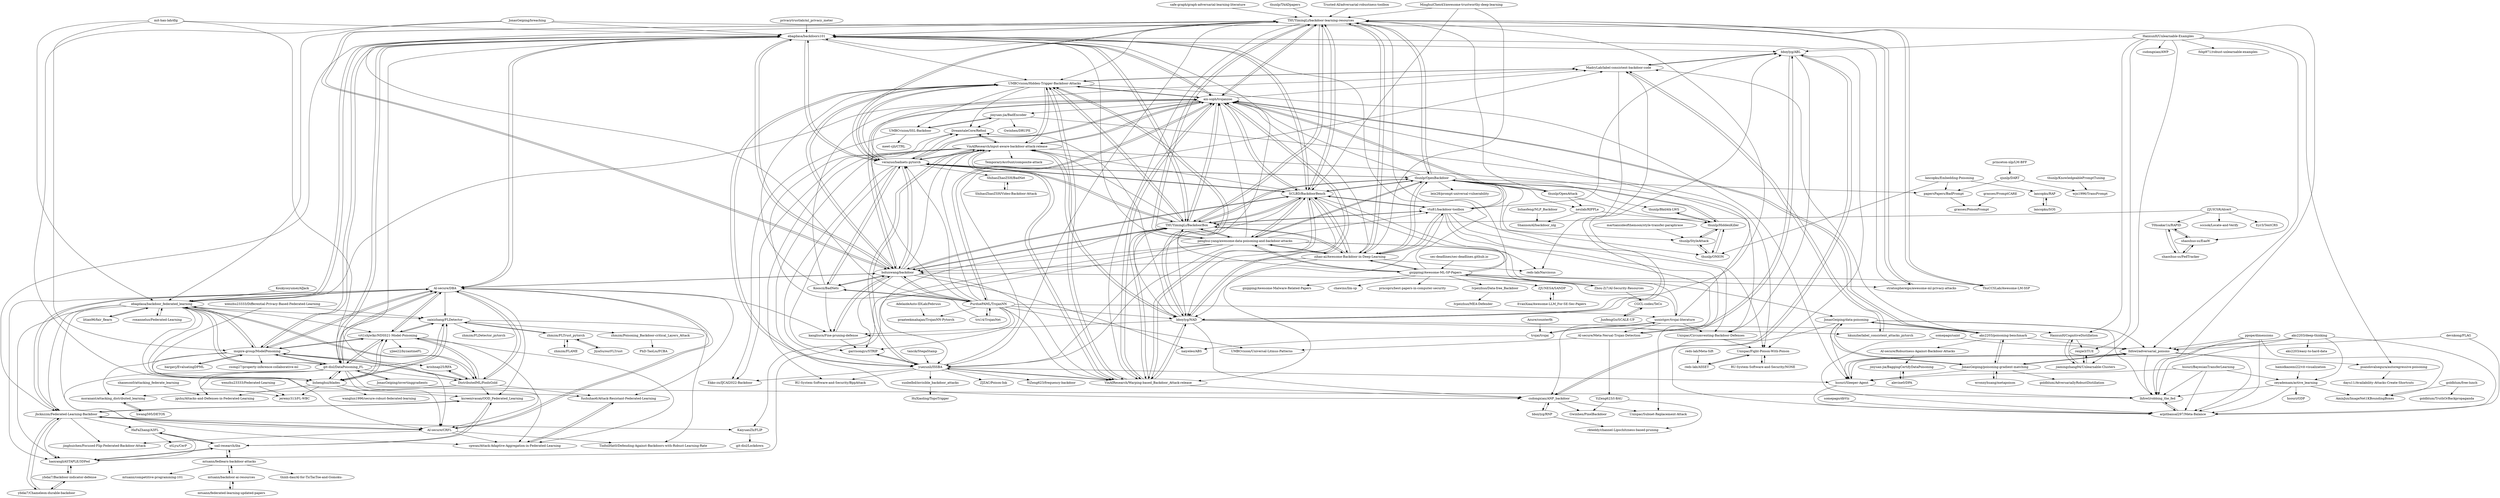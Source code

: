 digraph G {
"Trusted-AI/adversarial-robustness-toolbox" -> "THUYimingLi/backdoor-learning-resources" ["e"=1]
"safe-graph/graph-adversarial-learning-literature" -> "THUYimingLi/backdoor-learning-resources" ["e"=1]
"ebagdasa/backdoor_federated_learning" -> "AI-secure/DBA"
"ebagdasa/backdoor_federated_learning" -> "ebagdasa/backdoors101"
"ebagdasa/backdoor_federated_learning" -> "inspire-group/ModelPoisoning"
"ebagdasa/backdoor_federated_learning" -> "ksreenivasan/OOD_Federated_Learning"
"ebagdasa/backdoor_federated_learning" -> "jhcknzzm/Federated-Learning-Backdoor"
"ebagdasa/backdoor_federated_learning" -> "git-disl/DataPoisoning_FL"
"ebagdasa/backdoor_federated_learning" -> "DistributedML/FoolsGold"
"ebagdasa/backdoor_federated_learning" -> "AI-secure/CRFL"
"ebagdasa/backdoor_federated_learning" -> "vrt1shjwlkr/NDSS21-Model-Poisoning"
"ebagdasa/backdoor_federated_learning" -> "litian96/fair_flearn" ["e"=1]
"ebagdasa/backdoor_federated_learning" -> "ain-soph/trojanzoo"
"ebagdasa/backdoor_federated_learning" -> "lishenghui/blades"
"ebagdasa/backdoor_federated_learning" -> "roxanneluo/Federated-Learning" ["e"=1]
"ebagdasa/backdoor_federated_learning" -> "haoyangliASTAPLE/3DFed"
"ebagdasa/backdoor_federated_learning" -> "zaixizhang/FLDetector"
"litian96/fair_flearn" -> "ebagdasa/backdoor_federated_learning" ["e"=1]
"bolunwang/backdoor" -> "kangliucn/Fine-pruning-defense"
"bolunwang/backdoor" -> "ain-soph/trojanzoo"
"bolunwang/backdoor" -> "UMBCvision/Hidden-Trigger-Backdoor-Attacks"
"bolunwang/backdoor" -> "PurduePAML/TrojanNN"
"bolunwang/backdoor" -> "THUYimingLi/backdoor-learning-resources"
"bolunwang/backdoor" -> "naiyeleo/ABS"
"bolunwang/backdoor" -> "SCLBD/BackdoorBench"
"bolunwang/backdoor" -> "garrisongys/STRIP"
"bolunwang/backdoor" -> "ebagdasa/backdoors101"
"bolunwang/backdoor" -> "verazuo/badnets-pytorch"
"bolunwang/backdoor" -> "THUYimingLi/BackdoorBox"
"bolunwang/backdoor" -> "AI-secure/DBA"
"bolunwang/backdoor" -> "VinAIResearch/input-aware-backdoor-attack-release"
"bolunwang/backdoor" -> "VinAIResearch/Warping-based_Backdoor_Attack-release"
"bolunwang/backdoor" -> "Kooscii/BadNets"
"Kooscii/BadNets" -> "PurduePAML/TrojanNN"
"Kooscii/BadNets" -> "kangliucn/Fine-pruning-defense"
"Kooscii/BadNets" -> "verazuo/badnets-pytorch"
"Kooscii/BadNets" -> "bolunwang/backdoor"
"Kooscii/BadNets" -> "ain-soph/trojanzoo"
"Kooscii/BadNets" -> "UMBCvision/Hidden-Trigger-Backdoor-Attacks"
"tancik/StegaStamp" -> "yuezunli/ISSBA" ["e"=1]
"thunlp/TAADpapers" -> "THUYimingLi/backdoor-learning-resources" ["e"=1]
"bargavj/EvaluatingDPML" -> "inspire-group/ModelPoisoning" ["e"=1]
"sec-deadlines/sec-deadlines.github.io" -> "gnipping/Awesome-ML-SP-Papers" ["e"=1]
"krishnap25/RFA" -> "DistributedML/FoolsGold"
"PurduePAML/TrojanNN" -> "bolunwang/backdoor"
"PurduePAML/TrojanNN" -> "Kooscii/BadNets"
"PurduePAML/TrojanNN" -> "ain-soph/trojanzoo"
"PurduePAML/TrojanNN" -> "trx14/TrojanNet"
"PurduePAML/TrojanNN" -> "praateekmahajan/TrojanNN-Pytorch"
"PurduePAML/TrojanNN" -> "garrisongys/STRIP"
"PurduePAML/TrojanNN" -> "kangliucn/Fine-pruning-defense"
"PurduePAML/TrojanNN" -> "VinAIResearch/input-aware-backdoor-attack-release"
"PurduePAML/TrojanNN" -> "bboylyg/NAD"
"PurduePAML/TrojanNN" -> "VinAIResearch/Warping-based_Backdoor_Attack-release"
"PurduePAML/TrojanNN" -> "usnistgov/trojai-literature"
"PurduePAML/TrojanNN" -> "DreamtaleCore/Refool"
"PurduePAML/TrojanNN" -> "UMBCvision/Universal-Litmus-Patterns"
"PurduePAML/TrojanNN" -> "verazuo/badnets-pytorch"
"PurduePAML/TrojanNN" -> "THUYimingLi/backdoor-learning-resources"
"DistributedML/FoolsGold" -> "krishnap25/RFA"
"DistributedML/FoolsGold" -> "moranant/attacking_distributed_learning"
"DistributedML/FoolsGold" -> "AI-secure/DBA"
"DistributedML/FoolsGold" -> "inspire-group/ModelPoisoning"
"DistributedML/FoolsGold" -> "ebagdasa/backdoor_federated_learning"
"DistributedML/FoolsGold" -> "vrt1shjwlkr/NDSS21-Model-Poisoning"
"DistributedML/FoolsGold" -> "ksreenivasan/OOD_Federated_Learning"
"DistributedML/FoolsGold" -> "fushuhao6/Attack-Resistant-Federated-Learning"
"inspire-group/ModelPoisoning" -> "ebagdasa/backdoor_federated_learning"
"inspire-group/ModelPoisoning" -> "AI-secure/DBA"
"inspire-group/ModelPoisoning" -> "ebagdasa/backdoors101"
"inspire-group/ModelPoisoning" -> "vrt1shjwlkr/NDSS21-Model-Poisoning"
"inspire-group/ModelPoisoning" -> "moranant/attacking_distributed_learning"
"inspire-group/ModelPoisoning" -> "DistributedML/FoolsGold"
"inspire-group/ModelPoisoning" -> "bargavj/EvaluatingDPML" ["e"=1]
"inspire-group/ModelPoisoning" -> "git-disl/DataPoisoning_FL"
"inspire-group/ModelPoisoning" -> "AI-secure/CRFL"
"inspire-group/ModelPoisoning" -> "csong27/property-inference-collaborative-ml" ["e"=1]
"inspire-group/ModelPoisoning" -> "krishnap25/RFA"
"kangliucn/Fine-pruning-defense" -> "bolunwang/backdoor"
"kangliucn/Fine-pruning-defense" -> "garrisongys/STRIP"
"ShihaoZhaoZSH/BadNet" -> "ShihaoZhaoZSH/Video-Backdoor-Attack"
"roxanneluo/Federated-Learning" -> "ebagdasa/backdoor_federated_learning" ["e"=1]
"hwang595/DETOX" -> "moranant/attacking_distributed_learning"
"stratosphereips/awesome-ml-privacy-attacks" -> "THUYimingLi/backdoor-learning-resources" ["e"=1]
"stratosphereips/awesome-ml-privacy-attacks" -> "ebagdasa/backdoors101" ["e"=1]
"AI-secure/DBA" -> "ebagdasa/backdoor_federated_learning"
"AI-secure/DBA" -> "jhcknzzm/Federated-Learning-Backdoor"
"AI-secure/DBA" -> "AI-secure/CRFL"
"AI-secure/DBA" -> "ebagdasa/backdoors101"
"AI-secure/DBA" -> "inspire-group/ModelPoisoning"
"AI-secure/DBA" -> "git-disl/DataPoisoning_FL"
"AI-secure/DBA" -> "vrt1shjwlkr/NDSS21-Model-Poisoning"
"AI-secure/DBA" -> "ksreenivasan/OOD_Federated_Learning"
"AI-secure/DBA" -> "DistributedML/FoolsGold"
"AI-secure/DBA" -> "zaixizhang/FLDetector"
"AI-secure/DBA" -> "bolunwang/backdoor"
"AI-secure/DBA" -> "haoyangliASTAPLE/3DFed"
"AI-secure/DBA" -> "kangliucn/Fine-pruning-defense"
"AI-secure/DBA" -> "fushuhao6/Attack-Resistant-Federated-Learning"
"martiansideofthemoon/style-transfer-paraphrase" -> "thunlp/StyleAttack" ["e"=1]
"THUYimingLi/backdoor-learning-resources" -> "THUYimingLi/BackdoorBox"
"THUYimingLi/backdoor-learning-resources" -> "SCLBD/BackdoorBench"
"THUYimingLi/backdoor-learning-resources" -> "ain-soph/trojanzoo"
"THUYimingLi/backdoor-learning-resources" -> "ebagdasa/backdoors101"
"THUYimingLi/backdoor-learning-resources" -> "bolunwang/backdoor"
"THUYimingLi/backdoor-learning-resources" -> "zihao-ai/Awesome-Backdoor-in-Deep-Learning"
"THUYimingLi/backdoor-learning-resources" -> "penghui-yang/awesome-data-poisoning-and-backdoor-attacks"
"THUYimingLi/backdoor-learning-resources" -> "verazuo/badnets-pytorch"
"THUYimingLi/backdoor-learning-resources" -> "thunlp/OpenBackdoor"
"THUYimingLi/backdoor-learning-resources" -> "VinAIResearch/Warping-based_Backdoor_Attack-release"
"THUYimingLi/backdoor-learning-resources" -> "bboylyg/NAD"
"THUYimingLi/backdoor-learning-resources" -> "UMBCvision/Hidden-Trigger-Backdoor-Attacks"
"THUYimingLi/backdoor-learning-resources" -> "yuezunli/ISSBA"
"THUYimingLi/backdoor-learning-resources" -> "stratosphereips/awesome-ml-privacy-attacks" ["e"=1]
"THUYimingLi/backdoor-learning-resources" -> "ThuCCSLab/Awesome-LM-SSP" ["e"=1]
"thunlp/OpenAttack" -> "thunlp/OpenBackdoor" ["e"=1]
"thunlp/OpenAttack" -> "THUYimingLi/backdoor-learning-resources" ["e"=1]
"thunlp/OpenAttack" -> "neulab/RIPPLe" ["e"=1]
"thunlp/OpenAttack" -> "thunlp/HiddenKiller" ["e"=1]
"privacytrustlab/ml_privacy_meter" -> "ebagdasa/backdoors101" ["e"=1]
"usnistgov/trojai-literature" -> "trojai/trojai"
"usnistgov/trojai-literature" -> "ain-soph/trojanzoo"
"usnistgov/trojai-literature" -> "bolunwang/backdoor"
"usnistgov/trojai-literature" -> "AI-secure/Meta-Nerual-Trojan-Detection"
"usnistgov/trojai-literature" -> "Unispac/Circumventing-Backdoor-Defenses"
"JonasGeiping/invertinggradients" -> "git-disl/DataPoisoning_FL" ["e"=1]
"JonasGeiping/invertinggradients" -> "lhfowl/robbing_the_fed" ["e"=1]
"AdelaideAuto-IDLab/Februus" -> "praateekmahajan/TrojanNN-Pytorch"
"ain-soph/trojanzoo" -> "ebagdasa/backdoors101"
"ain-soph/trojanzoo" -> "THUYimingLi/BackdoorBox"
"ain-soph/trojanzoo" -> "THUYimingLi/backdoor-learning-resources"
"ain-soph/trojanzoo" -> "SCLBD/BackdoorBench"
"ain-soph/trojanzoo" -> "VinAIResearch/Warping-based_Backdoor_Attack-release"
"ain-soph/trojanzoo" -> "bolunwang/backdoor"
"ain-soph/trojanzoo" -> "verazuo/badnets-pytorch"
"ain-soph/trojanzoo" -> "bboylyg/NAD"
"ain-soph/trojanzoo" -> "VinAIResearch/input-aware-backdoor-attack-release"
"ain-soph/trojanzoo" -> "aks2203/poisoning-benchmark"
"ain-soph/trojanzoo" -> "MadryLab/label-consistent-backdoor-code"
"ain-soph/trojanzoo" -> "UMBCvision/Hidden-Trigger-Backdoor-Attacks"
"ain-soph/trojanzoo" -> "vtu81/backdoor-toolbox"
"ain-soph/trojanzoo" -> "jinyuan-jia/BadEncoder"
"ain-soph/trojanzoo" -> "PurduePAML/TrojanNN"
"git-disl/DataPoisoning_FL" -> "AI-secure/DBA"
"git-disl/DataPoisoning_FL" -> "ebagdasa/backdoor_federated_learning"
"git-disl/DataPoisoning_FL" -> "lishenghui/blades"
"git-disl/DataPoisoning_FL" -> "inspire-group/ModelPoisoning"
"git-disl/DataPoisoning_FL" -> "cpwan/Attack-Adaptive-Aggregation-in-Federated-Learning"
"git-disl/DataPoisoning_FL" -> "vrt1shjwlkr/NDSS21-Model-Poisoning"
"git-disl/DataPoisoning_FL" -> "JonasGeiping/invertinggradients" ["e"=1]
"git-disl/DataPoisoning_FL" -> "DistributedML/FoolsGold"
"git-disl/DataPoisoning_FL" -> "jeremy313/FL-WBC"
"git-disl/DataPoisoning_FL" -> "ebagdasa/backdoors101"
"git-disl/DataPoisoning_FL" -> "jgshu/Attacks-and-Defenses-in-Federated-Learning"
"git-disl/DataPoisoning_FL" -> "AI-secure/CRFL"
"git-disl/DataPoisoning_FL" -> "fushuhao6/Attack-Resistant-Federated-Learning"
"git-disl/DataPoisoning_FL" -> "zaixizhang/FLDetector"
"AI-secure/Meta-Nerual-Trojan-Detection" -> "UMBCvision/Universal-Litmus-Patterns"
"AI-secure/Meta-Nerual-Trojan-Detection" -> "bboylyg/ABL"
"AI-secure/Meta-Nerual-Trojan-Detection" -> "YiZeng623/I-BAU"
"mit-han-lab/dlg" -> "inspire-group/ModelPoisoning" ["e"=1]
"mit-han-lab/dlg" -> "git-disl/DataPoisoning_FL" ["e"=1]
"mit-han-lab/dlg" -> "ebagdasa/backdoor_federated_learning" ["e"=1]
"mit-han-lab/dlg" -> "ebagdasa/backdoors101" ["e"=1]
"verazuo/badnets-pytorch" -> "VinAIResearch/input-aware-backdoor-attack-release"
"verazuo/badnets-pytorch" -> "ain-soph/trojanzoo"
"verazuo/badnets-pytorch" -> "THUYimingLi/BackdoorBox"
"verazuo/badnets-pytorch" -> "ShihaoZhaoZSH/BadNet"
"verazuo/badnets-pytorch" -> "bolunwang/backdoor"
"verazuo/badnets-pytorch" -> "UMBCvision/Hidden-Trigger-Backdoor-Attacks"
"verazuo/badnets-pytorch" -> "DreamtaleCore/Refool"
"verazuo/badnets-pytorch" -> "Kooscii/BadNets"
"verazuo/badnets-pytorch" -> "thunlp/OpenBackdoor"
"verazuo/badnets-pytorch" -> "MadryLab/label-consistent-backdoor-code"
"verazuo/badnets-pytorch" -> "THUYimingLi/backdoor-learning-resources"
"verazuo/badnets-pytorch" -> "yuezunli/ISSBA"
"verazuo/badnets-pytorch" -> "SCLBD/BackdoorBench"
"verazuo/badnets-pytorch" -> "ebagdasa/backdoors101"
"verazuo/badnets-pytorch" -> "garrisongys/STRIP"
"ebagdasa/backdoors101" -> "ebagdasa/backdoor_federated_learning"
"ebagdasa/backdoors101" -> "ain-soph/trojanzoo"
"ebagdasa/backdoors101" -> "AI-secure/DBA"
"ebagdasa/backdoors101" -> "THUYimingLi/backdoor-learning-resources"
"ebagdasa/backdoors101" -> "jhcknzzm/Federated-Learning-Backdoor"
"ebagdasa/backdoors101" -> "bolunwang/backdoor"
"ebagdasa/backdoors101" -> "THUYimingLi/BackdoorBox"
"ebagdasa/backdoors101" -> "inspire-group/ModelPoisoning"
"ebagdasa/backdoors101" -> "SCLBD/BackdoorBench"
"ebagdasa/backdoors101" -> "verazuo/badnets-pytorch"
"ebagdasa/backdoors101" -> "AI-secure/CRFL"
"ebagdasa/backdoors101" -> "bboylyg/NAD"
"ebagdasa/backdoors101" -> "bboylyg/ABL"
"ebagdasa/backdoors101" -> "git-disl/DataPoisoning_FL"
"ebagdasa/backdoors101" -> "UMBCvision/Hidden-Trigger-Backdoor-Attacks"
"trx14/TrojanNet" -> "PurduePAML/TrojanNN"
"trx14/TrojanNet" -> "DreamtaleCore/Refool"
"VinAIResearch/input-aware-backdoor-attack-release" -> "VinAIResearch/Warping-based_Backdoor_Attack-release"
"VinAIResearch/input-aware-backdoor-attack-release" -> "DreamtaleCore/Refool"
"VinAIResearch/input-aware-backdoor-attack-release" -> "yuezunli/ISSBA"
"VinAIResearch/input-aware-backdoor-attack-release" -> "bboylyg/NAD"
"VinAIResearch/input-aware-backdoor-attack-release" -> "csdongxian/ANP_backdoor"
"VinAIResearch/input-aware-backdoor-attack-release" -> "Ekko-zn/IJCAI2022-Backdoor"
"VinAIResearch/input-aware-backdoor-attack-release" -> "verazuo/badnets-pytorch"
"VinAIResearch/input-aware-backdoor-attack-release" -> "Unispac/Circumventing-Backdoor-Defenses"
"VinAIResearch/input-aware-backdoor-attack-release" -> "UMBCvision/Hidden-Trigger-Backdoor-Attacks"
"VinAIResearch/input-aware-backdoor-attack-release" -> "TemporaryAcc0unt/composite-attack"
"VinAIResearch/input-aware-backdoor-attack-release" -> "RU-System-Software-and-Security/BppAttack"
"VinAIResearch/input-aware-backdoor-attack-release" -> "ain-soph/trojanzoo"
"MinghuiChen43/awesome-trustworthy-deep-learning" -> "THUYimingLi/backdoor-learning-resources" ["e"=1]
"MinghuiChen43/awesome-trustworthy-deep-learning" -> "SCLBD/BackdoorBench" ["e"=1]
"MinghuiChen43/awesome-trustworthy-deep-learning" -> "zihao-ai/Awesome-Backdoor-in-Deep-Learning" ["e"=1]
"fushuhao6/Attack-Resistant-Federated-Learning" -> "cpwan/Attack-Adaptive-Aggregation-in-Federated-Learning"
"shaneson0/attacking_federate_learning" -> "jgshu/Attacks-and-Defenses-in-Federated-Learning"
"shaneson0/attacking_federate_learning" -> "moranant/attacking_distributed_learning"
"trojai/trojai" -> "usnistgov/trojai-literature"
"trojai/trojai" -> "naiyeleo/ABS"
"neulab/RIPPLe" -> "thunlp/HiddenKiller"
"neulab/RIPPLe" -> "ShannonAI/backdoor_nlg"
"UMBCvision/Hidden-Trigger-Backdoor-Attacks" -> "MadryLab/label-consistent-backdoor-code"
"UMBCvision/Hidden-Trigger-Backdoor-Attacks" -> "bolunwang/backdoor"
"UMBCvision/Hidden-Trigger-Backdoor-Attacks" -> "VinAIResearch/Warping-based_Backdoor_Attack-release"
"UMBCvision/Hidden-Trigger-Backdoor-Attacks" -> "VinAIResearch/input-aware-backdoor-attack-release"
"UMBCvision/Hidden-Trigger-Backdoor-Attacks" -> "yuezunli/ISSBA"
"UMBCvision/Hidden-Trigger-Backdoor-Attacks" -> "UMBCvision/SSL-Backdoor"
"UMBCvision/Hidden-Trigger-Backdoor-Attacks" -> "hsouri/Sleeper-Agent"
"UMBCvision/Hidden-Trigger-Backdoor-Attacks" -> "verazuo/badnets-pytorch"
"UMBCvision/Hidden-Trigger-Backdoor-Attacks" -> "ain-soph/trojanzoo"
"UMBCvision/Hidden-Trigger-Backdoor-Attacks" -> "bboylyg/NAD"
"UMBCvision/Hidden-Trigger-Backdoor-Attacks" -> "THUYimingLi/BackdoorBox"
"UMBCvision/Hidden-Trigger-Backdoor-Attacks" -> "DreamtaleCore/Refool"
"aks2203/poisoning-benchmark" -> "JonasGeiping/poisoning-gradient-matching"
"aks2203/poisoning-benchmark" -> "JonasGeiping/data-poisoning"
"aks2203/poisoning-benchmark" -> "ain-soph/trojanzoo"
"aks2203/poisoning-benchmark" -> "MadryLab/label-consistent-backdoor-code"
"aks2203/poisoning-benchmark" -> "lhfowl/adversarial_poisons"
"aks2203/poisoning-benchmark" -> "AI-secure/Robustness-Against-Backdoor-Attacks"
"ksreenivasan/OOD_Federated_Learning" -> "sail-research/iba"
"ksreenivasan/OOD_Federated_Learning" -> "jhcknzzm/Federated-Learning-Backdoor"
"JonasGeiping/poisoning-gradient-matching" -> "aks2203/poisoning-benchmark"
"JonasGeiping/poisoning-gradient-matching" -> "lhfowl/adversarial_poisons"
"JonasGeiping/poisoning-gradient-matching" -> "wronnyhuang/metapoison"
"JonasGeiping/poisoning-gradient-matching" -> "JonasGeiping/data-poisoning"
"JonasGeiping/poisoning-gradient-matching" -> "hsouri/Sleeper-Agent"
"JonasGeiping/poisoning-gradient-matching" -> "goldblum/AdversariallyRobustDistillation" ["e"=1]
"ShihaoZhaoZSH/Video-Backdoor-Attack" -> "ShihaoZhaoZSH/BadNet"
"ZJUNESA/SANDP" -> "EvanXiaa/Awesome-LLM_For-SE-Sec-Papers"
"moranant/attacking_distributed_learning" -> "hwang595/DETOX"
"AI-secure/Robustness-Against-Backdoor-Attacks" -> "jinyuan-jia/BaggingCertifyDataPoisoning"
"wronnyhuang/metapoison" -> "JonasGeiping/poisoning-gradient-matching"
"cpwan/Attack-Adaptive-Aggregation-in-Federated-Learning" -> "fushuhao6/Attack-Resistant-Federated-Learning"
"garrisongys/STRIP" -> "yuezunli/ISSBA"
"DreamtaleCore/Refool" -> "VinAIResearch/input-aware-backdoor-attack-release"
"Koukyosyumei/AIJack" -> "ebagdasa/backdoor_federated_learning" ["e"=1]
"MadryLab/label-consistent-backdoor-code" -> "hkunzhe/label_consistent_attacks_pytorch"
"MadryLab/label-consistent-backdoor-code" -> "reds-lab/Narcissus" ["e"=1]
"MadryLab/label-consistent-backdoor-code" -> "bboylyg/ABL"
"MadryLab/label-consistent-backdoor-code" -> "UMBCvision/Hidden-Trigger-Backdoor-Attacks"
"wenzhu23333/Federated-Learning" -> "jeremy313/FL-WBC" ["e"=1]
"VinAIResearch/Warping-based_Backdoor_Attack-release" -> "VinAIResearch/input-aware-backdoor-attack-release"
"VinAIResearch/Warping-based_Backdoor_Attack-release" -> "yuezunli/ISSBA"
"VinAIResearch/Warping-based_Backdoor_Attack-release" -> "SCLBD/BackdoorBench"
"VinAIResearch/Warping-based_Backdoor_Attack-release" -> "ain-soph/trojanzoo"
"VinAIResearch/Warping-based_Backdoor_Attack-release" -> "bboylyg/NAD"
"VinAIResearch/Warping-based_Backdoor_Attack-release" -> "THUYimingLi/BackdoorBox"
"VinAIResearch/Warping-based_Backdoor_Attack-release" -> "UMBCvision/Hidden-Trigger-Backdoor-Attacks"
"VinAIResearch/Warping-based_Backdoor_Attack-release" -> "csdongxian/ANP_backdoor"
"yuezunli/ISSBA" -> "VinAIResearch/Warping-based_Backdoor_Attack-release"
"yuezunli/ISSBA" -> "VinAIResearch/input-aware-backdoor-attack-release"
"yuezunli/ISSBA" -> "YiZeng623/frequency-backdoor"
"yuezunli/ISSBA" -> "garrisongys/STRIP"
"yuezunli/ISSBA" -> "ZJZAC/Poison-Ink" ["e"=1]
"yuezunli/ISSBA" -> "UMBCvision/Hidden-Trigger-Backdoor-Attacks"
"yuezunli/ISSBA" -> "RU-System-Software-and-Security/BppAttack"
"yuezunli/ISSBA" -> "MadryLab/label-consistent-backdoor-code"
"yuezunli/ISSBA" -> "sunbelbd/invisible_backdoor_attacks"
"yuezunli/ISSBA" -> "Ekko-zn/IJCAI2022-Backdoor"
"yuezunli/ISSBA" -> "hsouri/Sleeper-Agent"
"Azure/counterfit" -> "trojai/trojai" ["e"=1]
"HanxunH/Unlearnable-Examples" -> "lhfowl/adversarial_poisons"
"HanxunH/Unlearnable-Examples" -> "renjie3/TUE"
"HanxunH/Unlearnable-Examples" -> "psandovalsegura/autoregressive-poisoning"
"HanxunH/Unlearnable-Examples" -> "fshp971/robust-unlearnable-examples" ["e"=1]
"HanxunH/Unlearnable-Examples" -> "jiamingzhang94/Unlearnable-Clusters"
"HanxunH/Unlearnable-Examples" -> "HanxunH/CognitiveDistillation"
"HanxunH/Unlearnable-Examples" -> "bboylyg/ABL"
"HanxunH/Unlearnable-Examples" -> "csdongxian/AWP" ["e"=1]
"princeton-nlp/LM-BFF" -> "zjunlp/DART" ["e"=1]
"AI-secure/CRFL" -> "jhcknzzm/Federated-Learning-Backdoor"
"AI-secure/CRFL" -> "AI-secure/DBA"
"AI-secure/CRFL" -> "TinfoilHat0/Defending-Against-Backdoors-with-Robust-Learning-Rate"
"AI-secure/CRFL" -> "cpwan/Attack-Adaptive-Aggregation-in-Federated-Learning"
"AI-secure/CRFL" -> "jinghuichen/Focused-Flip-Federated-Backdoor-Attack"
"somepago/saint" -> "arpitbansal297/Meta-Balance" ["e"=1]
"somepago/saint" -> "lhfowl/adversarial_poisons" ["e"=1]
"thunlp/HiddenKiller" -> "thunlp/ONION"
"thunlp/HiddenKiller" -> "thunlp/StyleAttack"
"thunlp/HiddenKiller" -> "thunlp/BkdAtk-LWS"
"thunlp/HiddenKiller" -> "thunlp/OpenBackdoor"
"devnkong/FLAG" -> "lhfowl/adversarial_poisons" ["e"=1]
"devnkong/FLAG" -> "arpitbansal297/Meta-Balance" ["e"=1]
"vrt1shjwlkr/NDSS21-Model-Poisoning" -> "lishenghui/blades"
"vrt1shjwlkr/NDSS21-Model-Poisoning" -> "zaixizhang/FLDetector"
"vrt1shjwlkr/NDSS21-Model-Poisoning" -> "AI-secure/DBA"
"vrt1shjwlkr/NDSS21-Model-Poisoning" -> "inspire-group/ModelPoisoning"
"vrt1shjwlkr/NDSS21-Model-Poisoning" -> "DistributedML/FoolsGold"
"vrt1shjwlkr/NDSS21-Model-Poisoning" -> "cpwan/Attack-Adaptive-Aggregation-in-Federated-Learning"
"vrt1shjwlkr/NDSS21-Model-Poisoning" -> "AI-secure/CRFL"
"vrt1shjwlkr/NDSS21-Model-Poisoning" -> "git-disl/DataPoisoning_FL"
"vrt1shjwlkr/NDSS21-Model-Poisoning" -> "yjlee22/byzantineFL"
"alevine0/DPA" -> "jinyuan-jia/BaggingCertifyDataPoisoning"
"JonasGeiping/data-poisoning" -> "JonasGeiping/poisoning-gradient-matching"
"JonasGeiping/data-poisoning" -> "aks2203/poisoning-benchmark"
"JonasGeiping/data-poisoning" -> "lhfowl/robbing_the_fed"
"JonasGeiping/data-poisoning" -> "lhfowl/adversarial_poisons"
"JonasGeiping/data-poisoning" -> "hsouri/Sleeper-Agent"
"JonasGeiping/data-poisoning" -> "arpitbansal297/Meta-Balance"
"ppope/dimensions" -> "arpitbansal297/Meta-Balance"
"ppope/dimensions" -> "lhfowl/robbing_the_fed"
"ppope/dimensions" -> "lhfowl/adversarial_poisons"
"ppope/dimensions" -> "AminJun/ImageNet1KBoundingBoxes"
"jinyuan-jia/BadEncoder" -> "UMBCvision/SSL-Backdoor"
"jinyuan-jia/BadEncoder" -> "Unispac/Fight-Poison-With-Poison"
"jinyuan-jia/BadEncoder" -> "Gwinhen/DRUPE"
"jinyuan-jia/BadEncoder" -> "DreamtaleCore/Refool"
"hkunzhe/label_consistent_attacks_pytorch" -> "MadryLab/label-consistent-backdoor-code"
"bboylyg/NAD" -> "csdongxian/ANP_backdoor"
"bboylyg/NAD" -> "VinAIResearch/input-aware-backdoor-attack-release"
"bboylyg/NAD" -> "VinAIResearch/Warping-based_Backdoor_Attack-release"
"bboylyg/NAD" -> "DreamtaleCore/Refool"
"bboylyg/NAD" -> "MadryLab/label-consistent-backdoor-code"
"bboylyg/NAD" -> "ain-soph/trojanzoo"
"bboylyg/NAD" -> "bboylyg/ABL"
"bboylyg/NAD" -> "kangliucn/Fine-pruning-defense"
"bboylyg/NAD" -> "UMBCvision/Hidden-Trigger-Backdoor-Attacks"
"bboylyg/NAD" -> "HanxunH/CognitiveDistillation"
"bboylyg/NAD" -> "hkunzhe/label_consistent_attacks_pytorch"
"jhcknzzm/Federated-Learning-Backdoor" -> "ksreenivasan/OOD_Federated_Learning"
"jhcknzzm/Federated-Learning-Backdoor" -> "ybdai7/Chameleon-durable-backdoor"
"jhcknzzm/Federated-Learning-Backdoor" -> "AI-secure/CRFL"
"jhcknzzm/Federated-Learning-Backdoor" -> "AI-secure/DBA"
"jhcknzzm/Federated-Learning-Backdoor" -> "KaiyuanZh/FLIP"
"jhcknzzm/Federated-Learning-Backdoor" -> "HaFaZhang/A3FL"
"jhcknzzm/Federated-Learning-Backdoor" -> "jinghuichen/Focused-Flip-Federated-Backdoor-Attack"
"jhcknzzm/Federated-Learning-Backdoor" -> "haoyangliASTAPLE/3DFed"
"lhfowl/adversarial_poisons" -> "arpitbansal297/Meta-Balance"
"lhfowl/adversarial_poisons" -> "lhfowl/robbing_the_fed"
"lhfowl/adversarial_poisons" -> "JonasGeiping/poisoning-gradient-matching"
"lhfowl/adversarial_poisons" -> "hsouri/Sleeper-Agent"
"lhfowl/adversarial_poisons" -> "psandovalsegura/autoregressive-poisoning"
"hsouri/Sleeper-Agent" -> "arpitbansal297/Meta-Balance"
"hsouri/Sleeper-Agent" -> "lhfowl/robbing_the_fed"
"hsouri/Sleeper-Agent" -> "lhfowl/adversarial_poisons"
"arpitbansal297/Meta-Balance" -> "lhfowl/robbing_the_fed"
"thunlp/BkdAtk-LWS" -> "thunlp/HiddenKiller"
"lancopku/Embedding-Poisoning" -> "thunlp/ONION"
"lancopku/Embedding-Poisoning" -> "lancopku/RAP"
"lancopku/Embedding-Poisoning" -> "papersPapers/BadPrompt"
"UMBCvision/SSL-Backdoor" -> "jinyuan-jia/BadEncoder"
"UMBCvision/SSL-Backdoor" -> "meet-cjli/CTRL"
"UMBCvision/SSL-Backdoor" -> "Ekko-zn/IJCAI2022-Backdoor"
"lishaofeng/NLP_Backdoor" -> "ShannonAI/backdoor_nlg"
"jinyuan-jia/BaggingCertifyDataPoisoning" -> "alevine0/DPA"
"lancopku/SOS" -> "lancopku/RAP"
"wenzhu23333/Differential-Privacy-Based-Federated-Learning" -> "zaixizhang/FLDetector" ["e"=1]
"wenzhu23333/Differential-Privacy-Based-Federated-Learning" -> "lishenghui/blades" ["e"=1]
"somepago/dbViz" -> "arpitbansal297/Meta-Balance"
"csdongxian/ANP_backdoor" -> "bboylyg/RNP"
"csdongxian/ANP_backdoor" -> "Unispac/Subnet-Replacement-Attack"
"csdongxian/ANP_backdoor" -> "Gwinhen/PixelBackdoor"
"csdongxian/ANP_backdoor" -> "bboylyg/ABL"
"SCLBD/BackdoorBench" -> "THUYimingLi/BackdoorBox"
"SCLBD/BackdoorBench" -> "THUYimingLi/backdoor-learning-resources"
"SCLBD/BackdoorBench" -> "zihao-ai/Awesome-Backdoor-in-Deep-Learning"
"SCLBD/BackdoorBench" -> "ain-soph/trojanzoo"
"SCLBD/BackdoorBench" -> "VinAIResearch/Warping-based_Backdoor_Attack-release"
"SCLBD/BackdoorBench" -> "vtu81/backdoor-toolbox"
"SCLBD/BackdoorBench" -> "bolunwang/backdoor"
"SCLBD/BackdoorBench" -> "penghui-yang/awesome-data-poisoning-and-backdoor-attacks"
"SCLBD/BackdoorBench" -> "ebagdasa/backdoors101"
"SCLBD/BackdoorBench" -> "thunlp/OpenBackdoor"
"SCLBD/BackdoorBench" -> "yuezunli/ISSBA"
"SCLBD/BackdoorBench" -> "verazuo/badnets-pytorch"
"SCLBD/BackdoorBench" -> "VinAIResearch/input-aware-backdoor-attack-release"
"SCLBD/BackdoorBench" -> "bboylyg/NAD"
"SCLBD/BackdoorBench" -> "reds-lab/Narcissus" ["e"=1]
"THUYimingLi/BackdoorBox" -> "SCLBD/BackdoorBench"
"THUYimingLi/BackdoorBox" -> "THUYimingLi/backdoor-learning-resources"
"THUYimingLi/BackdoorBox" -> "ain-soph/trojanzoo"
"THUYimingLi/BackdoorBox" -> "vtu81/backdoor-toolbox"
"THUYimingLi/BackdoorBox" -> "zihao-ai/Awesome-Backdoor-in-Deep-Learning"
"THUYimingLi/BackdoorBox" -> "VinAIResearch/Warping-based_Backdoor_Attack-release"
"THUYimingLi/BackdoorBox" -> "verazuo/badnets-pytorch"
"THUYimingLi/BackdoorBox" -> "ebagdasa/backdoors101"
"THUYimingLi/BackdoorBox" -> "bolunwang/backdoor"
"THUYimingLi/BackdoorBox" -> "yuezunli/ISSBA"
"THUYimingLi/BackdoorBox" -> "penghui-yang/awesome-data-poisoning-and-backdoor-attacks"
"THUYimingLi/BackdoorBox" -> "thunlp/OpenBackdoor"
"THUYimingLi/BackdoorBox" -> "UMBCvision/Hidden-Trigger-Backdoor-Attacks"
"THUYimingLi/BackdoorBox" -> "VinAIResearch/input-aware-backdoor-attack-release"
"THUYimingLi/BackdoorBox" -> "bboylyg/NAD"
"gnipping/Awesome-ML-SP-Papers" -> "penghui-yang/awesome-data-poisoning-and-backdoor-attacks"
"gnipping/Awesome-ML-SP-Papers" -> "zihao-ai/Awesome-Backdoor-in-Deep-Learning"
"gnipping/Awesome-ML-SP-Papers" -> "Zhou-Zi7/AI-Security-Resources"
"gnipping/Awesome-ML-SP-Papers" -> "prncoprs/best-papers-in-computer-security"
"gnipping/Awesome-ML-SP-Papers" -> "THUYimingLi/BackdoorBox"
"gnipping/Awesome-ML-SP-Papers" -> "THUYimingLi/backdoor-learning-resources"
"gnipping/Awesome-ML-SP-Papers" -> "SCLBD/BackdoorBench"
"gnipping/Awesome-ML-SP-Papers" -> "stratosphereips/awesome-ml-privacy-attacks" ["e"=1]
"gnipping/Awesome-ML-SP-Papers" -> "ZJUNESA/SANDP"
"gnipping/Awesome-ML-SP-Papers" -> "gnipping/Awesome-Malware-Related-Papers" ["e"=1]
"gnipping/Awesome-ML-SP-Papers" -> "chawins/llm-sp" ["e"=1]
"gnipping/Awesome-ML-SP-Papers" -> "ThuCCSLab/Awesome-LM-SSP" ["e"=1]
"gnipping/Awesome-ML-SP-Papers" -> "ebagdasa/backdoors101"
"gnipping/Awesome-ML-SP-Papers" -> "lvpeizhuo/Data-free_Backdoor"
"thunlp/KnowledgeablePromptTuning" -> "wjn1996/TransPrompt" ["e"=1]
"lhfowl/robbing_the_fed" -> "arpitbansal297/Meta-Balance"
"JonasGeiping/breaching" -> "lhfowl/robbing_the_fed" ["e"=1]
"JonasGeiping/breaching" -> "ebagdasa/backdoors101" ["e"=1]
"JonasGeiping/breaching" -> "ebagdasa/backdoor_federated_learning" ["e"=1]
"JonasGeiping/breaching" -> "lishenghui/blades" ["e"=1]
"thunlp/StyleAttack" -> "thunlp/ONION"
"thunlp/StyleAttack" -> "thunlp/HiddenKiller"
"thunlp/ONION" -> "thunlp/HiddenKiller"
"thunlp/ONION" -> "thunlp/StyleAttack"
"lishenghui/blades" -> "vrt1shjwlkr/NDSS21-Model-Poisoning"
"lishenghui/blades" -> "jeremy313/FL-WBC"
"lishenghui/blades" -> "zaixizhang/FLDetector"
"lishenghui/blades" -> "wanglun1996/secure-robust-federated-learning"
"lishenghui/blades" -> "git-disl/DataPoisoning_FL"
"lishenghui/blades" -> "cpwan/Attack-Adaptive-Aggregation-in-Federated-Learning"
"lishenghui/blades" -> "jgshu/Attacks-and-Defenses-in-Federated-Learning"
"zjunlp/DART" -> "papersPapers/BadPrompt"
"zjunlp/DART" -> "wjn1996/TransPrompt"
"bboylyg/ABL" -> "csdongxian/ANP_backdoor"
"bboylyg/ABL" -> "Unispac/Circumventing-Backdoor-Defenses"
"bboylyg/ABL" -> "MadryLab/label-consistent-backdoor-code"
"bboylyg/ABL" -> "AI-secure/Meta-Nerual-Trojan-Detection"
"bboylyg/ABL" -> "Unispac/Fight-Poison-With-Poison"
"Unispac/Circumventing-Backdoor-Defenses" -> "Unispac/Fight-Poison-With-Poison"
"hsouri/BayesianTransferLearning" -> "arpitbansal297/Meta-Balance"
"hsouri/BayesianTransferLearning" -> "zeyademam/active_learning"
"hsouri/BayesianTransferLearning" -> "lhfowl/robbing_the_fed"
"hsouri/BayesianTransferLearning" -> "hsouri/Sleeper-Agent"
"aks2203/deep-thinking" -> "arpitbansal297/Meta-Balance"
"aks2203/deep-thinking" -> "lhfowl/robbing_the_fed"
"aks2203/deep-thinking" -> "zeyademam/active_learning"
"aks2203/deep-thinking" -> "hsouri/Sleeper-Agent"
"aks2203/deep-thinking" -> "aks2203/easy-to-hard-data"
"aks2203/deep-thinking" -> "lhfowl/adversarial_poisons"
"papersPapers/BadPrompt" -> "grasses/PoisonPrompt"
"zeyademam/active_learning" -> "arpitbansal297/Meta-Balance"
"zeyademam/active_learning" -> "lhfowl/robbing_the_fed"
"zeyademam/active_learning" -> "AminJun/ImageNet1KBoundingBoxes"
"zeyademam/active_learning" -> "hsouri/GDP" ["e"=1]
"YiZeng623/I-BAU" -> "Gwinhen/PixelBackdoor"
"YiZeng623/I-BAU" -> "rkteddy/channel-Lipschitzness-based-pruning"
"Unispac/Fight-Poison-With-Poison" -> "RU-System-Software-and-Security/NONE"
"Unispac/Fight-Poison-With-Poison" -> "reds-lab/ASSET"
"zhmzm/FLTrust_pytorch" -> "JiyaSu/ourFLTrust"
"zhmzm/FLTrust_pytorch" -> "zhmzm/FLAME"
"zhmzm/FLTrust_pytorch" -> "zaixizhang/FLDetector"
"sunbelbd/invisible_backdoor_attacks" -> "HuXiaoling/TopoTrigger"
"lancopku/RAP" -> "lancopku/SOS"
"KaiyuanZh/FLIP" -> "git-disl/Lockdown"
"vtu81/backdoor-toolbox" -> "THUYimingLi/BackdoorBox"
"vtu81/backdoor-toolbox" -> "Unispac/Circumventing-Backdoor-Defenses"
"vtu81/backdoor-toolbox" -> "SCLBD/BackdoorBench"
"vtu81/backdoor-toolbox" -> "ain-soph/trojanzoo"
"vtu81/backdoor-toolbox" -> "csdongxian/ANP_backdoor"
"vtu81/backdoor-toolbox" -> "Unispac/Fight-Poison-With-Poison"
"vtu81/backdoor-toolbox" -> "zihao-ai/Awesome-Backdoor-in-Deep-Learning"
"vtu81/backdoor-toolbox" -> "Unispac/Subnet-Replacement-Attack"
"vtu81/backdoor-toolbox" -> "bboylyg/ABL"
"vtu81/backdoor-toolbox" -> "bboylyg/NAD"
"zaixizhang/FLDetector" -> "zhmzm/FLTrust_pytorch"
"zaixizhang/FLDetector" -> "vrt1shjwlkr/NDSS21-Model-Poisoning"
"zaixizhang/FLDetector" -> "zhmzm/Poisoning_Backdoor-critical_Layers_Attack"
"zaixizhang/FLDetector" -> "zhmzm/FLDetector_pytorch"
"zaixizhang/FLDetector" -> "TinfoilHat0/Defending-Against-Backdoors-with-Robust-Learning-Rate"
"zaixizhang/FLDetector" -> "lishenghui/blades"
"zhmzm/FLAME" -> "zhmzm/FLTrust_pytorch"
"zihao-ai/Awesome-Backdoor-in-Deep-Learning" -> "penghui-yang/awesome-data-poisoning-and-backdoor-attacks"
"zihao-ai/Awesome-Backdoor-in-Deep-Learning" -> "SCLBD/BackdoorBench"
"zihao-ai/Awesome-Backdoor-in-Deep-Learning" -> "THUYimingLi/BackdoorBox"
"zihao-ai/Awesome-Backdoor-in-Deep-Learning" -> "THUYimingLi/backdoor-learning-resources"
"zihao-ai/Awesome-Backdoor-in-Deep-Learning" -> "vtu81/backdoor-toolbox"
"zihao-ai/Awesome-Backdoor-in-Deep-Learning" -> "VinAIResearch/Warping-based_Backdoor_Attack-release"
"zihao-ai/Awesome-Backdoor-in-Deep-Learning" -> "thunlp/OpenBackdoor"
"zihao-ai/Awesome-Backdoor-in-Deep-Learning" -> "bolunwang/backdoor"
"zihao-ai/Awesome-Backdoor-in-Deep-Learning" -> "gnipping/Awesome-ML-SP-Papers"
"zihao-ai/Awesome-Backdoor-in-Deep-Learning" -> "ain-soph/trojanzoo"
"zihao-ai/Awesome-Backdoor-in-Deep-Learning" -> "reds-lab/Narcissus" ["e"=1]
"HanxunH/CognitiveDistillation" -> "renjie3/TUE"
"HanxunH/CognitiveDistillation" -> "jiamingzhang94/Unlearnable-Clusters"
"ybdai7/Chameleon-durable-backdoor" -> "ybdai7/Backdoor-indicator-defense"
"ybdai7/Chameleon-durable-backdoor" -> "jhcknzzm/Federated-Learning-Backdoor"
"JiyaSu/ourFLTrust" -> "zhmzm/FLTrust_pytorch"
"thunlp/OpenBackdoor" -> "thunlp/HiddenKiller"
"thunlp/OpenBackdoor" -> "thunlp/ONION"
"thunlp/OpenBackdoor" -> "thunlp/StyleAttack"
"thunlp/OpenBackdoor" -> "SCLBD/BackdoorBench"
"thunlp/OpenBackdoor" -> "THUYimingLi/BackdoorBox"
"thunlp/OpenBackdoor" -> "verazuo/badnets-pytorch"
"thunlp/OpenBackdoor" -> "THUYimingLi/backdoor-learning-resources"
"thunlp/OpenBackdoor" -> "ain-soph/trojanzoo"
"thunlp/OpenBackdoor" -> "zihao-ai/Awesome-Backdoor-in-Deep-Learning"
"thunlp/OpenBackdoor" -> "thunlp/BkdAtk-LWS"
"thunlp/OpenBackdoor" -> "leix28/prompt-universal-vulnerability"
"thunlp/OpenBackdoor" -> "neulab/RIPPLe"
"thunlp/OpenBackdoor" -> "papersPapers/BadPrompt"
"thunlp/OpenBackdoor" -> "penghui-yang/awesome-data-poisoning-and-backdoor-attacks"
"thunlp/OpenBackdoor" -> "thunlp/OpenAttack" ["e"=1]
"lvpeizhuo/Data-free_Backdoor" -> "lvpeizhuo/MEA-Defender"
"hamidkazemi22/vit-visualization" -> "zeyademam/active_learning" ["e"=1]
"RU-System-Software-and-Security/NONE" -> "Unispac/Fight-Poison-With-Poison"
"haoyangliASTAPLE/3DFed" -> "sail-research/iba"
"haoyangliASTAPLE/3DFed" -> "ybdai7/Backdoor-indicator-defense"
"haoyangliASTAPLE/3DFed" -> "HaFaZhang/A3FL"
"psandovalsegura/autoregressive-poisoning" -> "dayu11/Availability-Attacks-Create-Shortcuts"
"reds-lab/Meta-Sift" -> "reds-lab/ASSET"
"JunfengGo/SCALE-UP" -> "CGCL-codes/TeCo"
"Zhou-Zi7/AI-Security-Resources" -> "gnipping/Awesome-ML-SP-Papers"
"Zhou-Zi7/AI-Security-Resources" -> "CGCL-codes/TeCo"
"grasses/PromptCARE" -> "grasses/PoisonPrompt"
"goldblum/free-lunch" -> "goldblum/TruthOrBackpropaganda"
"goldblum/free-lunch" -> "AminJun/ImageNet1KBoundingBoxes"
"renjie3/TUE" -> "jiamingzhang94/Unlearnable-Clusters"
"jiamingzhang94/Unlearnable-Clusters" -> "renjie3/TUE"
"jiamingzhang94/Unlearnable-Clusters" -> "HanxunH/CognitiveDistillation"
"penghui-yang/awesome-data-poisoning-and-backdoor-attacks" -> "zihao-ai/Awesome-Backdoor-in-Deep-Learning"
"penghui-yang/awesome-data-poisoning-and-backdoor-attacks" -> "SCLBD/BackdoorBench"
"penghui-yang/awesome-data-poisoning-and-backdoor-attacks" -> "THUYimingLi/BackdoorBox"
"penghui-yang/awesome-data-poisoning-and-backdoor-attacks" -> "THUYimingLi/backdoor-learning-resources"
"penghui-yang/awesome-data-poisoning-and-backdoor-attacks" -> "JonasGeiping/data-poisoning"
"penghui-yang/awesome-data-poisoning-and-backdoor-attacks" -> "gnipping/Awesome-ML-SP-Papers"
"penghui-yang/awesome-data-poisoning-and-backdoor-attacks" -> "yuezunli/ISSBA"
"penghui-yang/awesome-data-poisoning-and-backdoor-attacks" -> "thunlp/OpenBackdoor"
"penghui-yang/awesome-data-poisoning-and-backdoor-attacks" -> "ain-soph/trojanzoo"
"penghui-yang/awesome-data-poisoning-and-backdoor-attacks" -> "bolunwang/backdoor"
"penghui-yang/awesome-data-poisoning-and-backdoor-attacks" -> "vtu81/backdoor-toolbox"
"penghui-yang/awesome-data-poisoning-and-backdoor-attacks" -> "ebagdasa/backdoors101"
"penghui-yang/awesome-data-poisoning-and-backdoor-attacks" -> "KaiyuanZh/FLIP"
"penghui-yang/awesome-data-poisoning-and-backdoor-attacks" -> "usnistgov/trojai-literature"
"penghui-yang/awesome-data-poisoning-and-backdoor-attacks" -> "haoyangliASTAPLE/3DFed"
"CGCL-codes/TeCo" -> "JunfengGo/SCALE-UP"
"reds-lab/ASSET" -> "Unispac/Fight-Poison-With-Poison"
"bboylyg/RNP" -> "csdongxian/ANP_backdoor"
"bboylyg/RNP" -> "rkteddy/channel-Lipschitzness-based-pruning"
"EvanXiaa/Awesome-LLM_For-SE-Sec-Papers" -> "ZJUNESA/SANDP"
"ThuCCSLab/Awesome-LM-SSP" -> "THUYimingLi/backdoor-learning-resources" ["e"=1]
"ZJUICSR/AIcert" -> "sccsok/Locate-and-Verify" ["e"=1]
"ZJUICSR/AIcert" -> "T0hsakar1n/RAPID"
"ZJUICSR/AIcert" -> "Eyr3/TextCRS"
"ZJUICSR/AIcert" -> "shaoshuo-ss/EaaW"
"ZJUICSR/AIcert" -> "THUYimingLi/BackdoorBox"
"sail-research/iba" -> "mtuann/fedlearn-backdoor-attacks"
"sail-research/iba" -> "HaFaZhang/A3FL"
"sail-research/iba" -> "haoyangliASTAPLE/3DFed"
"sail-research/iba" -> "ksreenivasan/OOD_Federated_Learning"
"mtuann/fedlearn-backdoor-attacks" -> "sail-research/iba"
"mtuann/fedlearn-backdoor-attacks" -> "mtuann/backdoor-ai-resources"
"mtuann/fedlearn-backdoor-attacks" -> "mtuann/competitive-programming-101"
"mtuann/fedlearn-backdoor-attacks" -> "thinh-dao/AI-for-TicTacToe-and-Gomoku-"
"mtuann/backdoor-ai-resources" -> "mtuann/federated-learning-updated-papers"
"mtuann/backdoor-ai-resources" -> "mtuann/fedlearn-backdoor-attacks"
"zhmzm/Poisoning_Backdoor-critical_Layers_Attack" -> "PhD-TaoLiu/FCBA"
"shaoshuo-ss/FedTracker" -> "T0hsakar1n/RAPID"
"shaoshuo-ss/FedTracker" -> "shaoshuo-ss/EaaW"
"mtuann/federated-learning-updated-papers" -> "mtuann/backdoor-ai-resources"
"HaFaZhang/A3FL" -> "sail-research/iba"
"HaFaZhang/A3FL" -> "xtLyu/CerP"
"ybdai7/Backdoor-indicator-defense" -> "ybdai7/Chameleon-durable-backdoor"
"ybdai7/Backdoor-indicator-defense" -> "haoyangliASTAPLE/3DFed"
"shaoshuo-ss/EaaW" -> "shaoshuo-ss/FedTracker"
"shaoshuo-ss/EaaW" -> "T0hsakar1n/RAPID"
"T0hsakar1n/RAPID" -> "shaoshuo-ss/FedTracker"
"T0hsakar1n/RAPID" -> "shaoshuo-ss/EaaW"
"Trusted-AI/adversarial-robustness-toolbox" ["l"="38.945,-7.431", "c"=232]
"THUYimingLi/backdoor-learning-resources" ["l"="38.446,-7.747"]
"safe-graph/graph-adversarial-learning-literature" ["l"="52.549,16.009", "c"=100]
"ebagdasa/backdoor_federated_learning" ["l"="38.519,-7.663"]
"AI-secure/DBA" ["l"="38.505,-7.664"]
"ebagdasa/backdoors101" ["l"="38.48,-7.694"]
"inspire-group/ModelPoisoning" ["l"="38.502,-7.647"]
"ksreenivasan/OOD_Federated_Learning" ["l"="38.552,-7.668"]
"jhcknzzm/Federated-Learning-Backdoor" ["l"="38.536,-7.683"]
"git-disl/DataPoisoning_FL" ["l"="38.509,-7.632"]
"DistributedML/FoolsGold" ["l"="38.523,-7.643"]
"AI-secure/CRFL" ["l"="38.535,-7.656"]
"vrt1shjwlkr/NDSS21-Model-Poisoning" ["l"="38.525,-7.625"]
"litian96/fair_flearn" ["l"="51.511,2.096", "c"=663]
"ain-soph/trojanzoo" ["l"="38.447,-7.716"]
"lishenghui/blades" ["l"="38.525,-7.604"]
"roxanneluo/Federated-Learning" ["l"="51.614,2.067", "c"=663]
"haoyangliASTAPLE/3DFed" ["l"="38.545,-7.697"]
"zaixizhang/FLDetector" ["l"="38.549,-7.611"]
"bolunwang/backdoor" ["l"="38.453,-7.701"]
"kangliucn/Fine-pruning-defense" ["l"="38.451,-7.677"]
"UMBCvision/Hidden-Trigger-Backdoor-Attacks" ["l"="38.434,-7.712"]
"PurduePAML/TrojanNN" ["l"="38.416,-7.69"]
"naiyeleo/ABS" ["l"="38.376,-7.701"]
"SCLBD/BackdoorBench" ["l"="38.454,-7.73"]
"garrisongys/STRIP" ["l"="38.41,-7.706"]
"verazuo/badnets-pytorch" ["l"="38.43,-7.722"]
"THUYimingLi/BackdoorBox" ["l"="38.468,-7.723"]
"VinAIResearch/input-aware-backdoor-attack-release" ["l"="38.423,-7.704"]
"VinAIResearch/Warping-based_Backdoor_Attack-release" ["l"="38.434,-7.729"]
"Kooscii/BadNets" ["l"="38.437,-7.683"]
"tancik/StegaStamp" ["l"="-41.838,-32.274", "c"=984]
"yuezunli/ISSBA" ["l"="38.42,-7.739"]
"thunlp/TAADpapers" ["l"="52.779,25.414", "c"=172]
"bargavj/EvaluatingDPML" ["l"="50.863,1.195", "c"=750]
"sec-deadlines/sec-deadlines.github.io" ["l"="-41.723,-36.166", "c"=91]
"gnipping/Awesome-ML-SP-Papers" ["l"="38.497,-7.764"]
"krishnap25/RFA" ["l"="38.549,-7.639"]
"trx14/TrojanNet" ["l"="38.39,-7.661"]
"praateekmahajan/TrojanNN-Pytorch" ["l"="38.356,-7.677"]
"bboylyg/NAD" ["l"="38.416,-7.716"]
"usnistgov/trojai-literature" ["l"="38.393,-7.715"]
"DreamtaleCore/Refool" ["l"="38.421,-7.677"]
"UMBCvision/Universal-Litmus-Patterns" ["l"="38.37,-7.668"]
"moranant/attacking_distributed_learning" ["l"="38.492,-7.605"]
"fushuhao6/Attack-Resistant-Federated-Learning" ["l"="38.536,-7.638"]
"csong27/property-inference-collaborative-ml" ["l"="50.918,1.166", "c"=750]
"ShihaoZhaoZSH/BadNet" ["l"="38.351,-7.732"]
"ShihaoZhaoZSH/Video-Backdoor-Attack" ["l"="38.321,-7.732"]
"hwang595/DETOX" ["l"="38.478,-7.588"]
"stratosphereips/awesome-ml-privacy-attacks" ["l"="50.93,1.217", "c"=750]
"martiansideofthemoon/style-transfer-paraphrase" ["l"="57.586,29.378", "c"=1082]
"thunlp/StyleAttack" ["l"="38.407,-7.806"]
"zihao-ai/Awesome-Backdoor-in-Deep-Learning" ["l"="38.465,-7.751"]
"penghui-yang/awesome-data-poisoning-and-backdoor-attacks" ["l"="38.475,-7.74"]
"thunlp/OpenBackdoor" ["l"="38.427,-7.765"]
"ThuCCSLab/Awesome-LM-SSP" ["l"="38.144,-7.336", "c"=448]
"thunlp/OpenAttack" ["l"="52.755,25.387", "c"=172]
"neulab/RIPPLe" ["l"="38.366,-7.815"]
"thunlp/HiddenKiller" ["l"="38.399,-7.793"]
"privacytrustlab/ml_privacy_meter" ["l"="50.88,1.18", "c"=750]
"trojai/trojai" ["l"="38.355,-7.711"]
"AI-secure/Meta-Nerual-Trojan-Detection" ["l"="38.358,-7.69"]
"Unispac/Circumventing-Backdoor-Defenses" ["l"="38.402,-7.678"]
"JonasGeiping/invertinggradients" ["l"="50.968,1.168", "c"=750]
"lhfowl/robbing_the_fed" ["l"="38.431,-7.848"]
"AdelaideAuto-IDLab/Februus" ["l"="38.318,-7.677"]
"aks2203/poisoning-benchmark" ["l"="38.448,-7.792"]
"MadryLab/label-consistent-backdoor-code" ["l"="38.407,-7.733"]
"vtu81/backdoor-toolbox" ["l"="38.437,-7.698"]
"jinyuan-jia/BadEncoder" ["l"="38.427,-7.645"]
"cpwan/Attack-Adaptive-Aggregation-in-Federated-Learning" ["l"="38.54,-7.622"]
"jeremy313/FL-WBC" ["l"="38.516,-7.587"]
"jgshu/Attacks-and-Defenses-in-Federated-Learning" ["l"="38.501,-7.588"]
"bboylyg/ABL" ["l"="38.393,-7.701"]
"YiZeng623/I-BAU" ["l"="38.324,-7.659"]
"mit-han-lab/dlg" ["l"="50.941,1.175", "c"=750]
"csdongxian/ANP_backdoor" ["l"="38.387,-7.684"]
"Ekko-zn/IJCAI2022-Backdoor" ["l"="38.402,-7.69"]
"TemporaryAcc0unt/composite-attack" ["l"="38.437,-7.66"]
"RU-System-Software-and-Security/BppAttack" ["l"="38.394,-7.739"]
"MinghuiChen43/awesome-trustworthy-deep-learning" ["l"="38.282,-7.275", "c"=448]
"shaneson0/attacking_federate_learning" ["l"="38.488,-7.566"]
"ShannonAI/backdoor_nlg" ["l"="38.328,-7.845"]
"UMBCvision/SSL-Backdoor" ["l"="38.41,-7.646"]
"hsouri/Sleeper-Agent" ["l"="38.426,-7.815"]
"JonasGeiping/poisoning-gradient-matching" ["l"="38.45,-7.831"]
"JonasGeiping/data-poisoning" ["l"="38.448,-7.815"]
"lhfowl/adversarial_poisons" ["l"="38.423,-7.833"]
"AI-secure/Robustness-Against-Backdoor-Attacks" ["l"="38.484,-7.836"]
"sail-research/iba" ["l"="38.583,-7.68"]
"wronnyhuang/metapoison" ["l"="38.467,-7.857"]
"goldblum/AdversariallyRobustDistillation" ["l"="38.987,-7.699", "c"=232]
"ZJUNESA/SANDP" ["l"="38.531,-7.788"]
"EvanXiaa/Awesome-LLM_For-SE-Sec-Papers" ["l"="38.549,-7.805"]
"jinyuan-jia/BaggingCertifyDataPoisoning" ["l"="38.504,-7.866"]
"Koukyosyumei/AIJack" ["l"="50.955,1.203", "c"=750]
"hkunzhe/label_consistent_attacks_pytorch" ["l"="38.382,-7.733"]
"reds-lab/Narcissus" ["l"="-54.983,-13.799", "c"=219]
"wenzhu23333/Federated-Learning" ["l"="50.961,1.066", "c"=750]
"YiZeng623/frequency-backdoor" ["l"="38.386,-7.761"]
"ZJZAC/Poison-Ink" ["l"="51.1,1.658", "c"=750]
"sunbelbd/invisible_backdoor_attacks" ["l"="38.369,-7.747"]
"Azure/counterfit" ["l"="38.083,-7.561", "c"=448]
"HanxunH/Unlearnable-Examples" ["l"="38.369,-7.786"]
"renjie3/TUE" ["l"="38.343,-7.785"]
"psandovalsegura/autoregressive-poisoning" ["l"="38.385,-7.831"]
"fshp971/robust-unlearnable-examples" ["l"="48.081,34.091", "c"=168]
"jiamingzhang94/Unlearnable-Clusters" ["l"="38.345,-7.771"]
"HanxunH/CognitiveDistillation" ["l"="38.362,-7.761"]
"csdongxian/AWP" ["l"="39.04,-7.569", "c"=232]
"princeton-nlp/LM-BFF" ["l"="50.039,38.082", "c"=684]
"zjunlp/DART" ["l"="38.284,-7.837"]
"TinfoilHat0/Defending-Against-Backdoors-with-Robust-Learning-Rate" ["l"="38.569,-7.629"]
"jinghuichen/Focused-Flip-Federated-Backdoor-Attack" ["l"="38.567,-7.661"]
"somepago/saint" ["l"="46.051,24.703", "c"=1262]
"arpitbansal297/Meta-Balance" ["l"="38.43,-7.858"]
"thunlp/ONION" ["l"="38.389,-7.809"]
"thunlp/BkdAtk-LWS" ["l"="38.416,-7.789"]
"devnkong/FLAG" ["l"="52.514,16.054", "c"=100]
"yjlee22/byzantineFL" ["l"="38.543,-7.586"]
"alevine0/DPA" ["l"="38.514,-7.883"]
"ppope/dimensions" ["l"="38.443,-7.874"]
"AminJun/ImageNet1KBoundingBoxes" ["l"="38.444,-7.906"]
"Unispac/Fight-Poison-With-Poison" ["l"="38.397,-7.65"]
"Gwinhen/DRUPE" ["l"="38.426,-7.612"]
"ybdai7/Chameleon-durable-backdoor" ["l"="38.562,-7.694"]
"KaiyuanZh/FLIP" ["l"="38.526,-7.725"]
"HaFaZhang/A3FL" ["l"="38.577,-7.695"]
"lancopku/Embedding-Poisoning" ["l"="38.348,-7.843"]
"lancopku/RAP" ["l"="38.331,-7.879"]
"papersPapers/BadPrompt" ["l"="38.336,-7.813"]
"meet-cjli/CTRL" ["l"="38.4,-7.611"]
"lishaofeng/NLP_Backdoor" ["l"="38.304,-7.869"]
"lancopku/SOS" ["l"="38.321,-7.899"]
"wenzhu23333/Differential-Privacy-Based-Federated-Learning" ["l"="50.922,1.097", "c"=750]
"somepago/dbViz" ["l"="38.423,-7.907"]
"bboylyg/RNP" ["l"="38.358,-7.653"]
"Unispac/Subnet-Replacement-Attack" ["l"="38.411,-7.664"]
"Gwinhen/PixelBackdoor" ["l"="38.343,-7.666"]
"Zhou-Zi7/AI-Security-Resources" ["l"="38.526,-7.805"]
"prncoprs/best-papers-in-computer-security" ["l"="38.504,-7.806"]
"gnipping/Awesome-Malware-Related-Papers" ["l"="-42.087,-31.835", "c"=755]
"chawins/llm-sp" ["l"="38.125,-7.36", "c"=448]
"lvpeizhuo/Data-free_Backdoor" ["l"="38.545,-7.781"]
"thunlp/KnowledgeablePromptTuning" ["l"="50.048,37.961", "c"=684]
"wjn1996/TransPrompt" ["l"="38.256,-7.85"]
"JonasGeiping/breaching" ["l"="50.965,1.187", "c"=750]
"wanglun1996/secure-robust-federated-learning" ["l"="38.532,-7.56"]
"hsouri/BayesianTransferLearning" ["l"="38.409,-7.852"]
"zeyademam/active_learning" ["l"="38.426,-7.881"]
"aks2203/deep-thinking" ["l"="38.413,-7.866"]
"aks2203/easy-to-hard-data" ["l"="38.396,-7.896"]
"grasses/PoisonPrompt" ["l"="38.298,-7.81"]
"hsouri/GDP" ["l"="37.555,0.01", "c"=126]
"rkteddy/channel-Lipschitzness-based-pruning" ["l"="38.326,-7.636"]
"RU-System-Software-and-Security/NONE" ["l"="38.389,-7.631"]
"reds-lab/ASSET" ["l"="38.377,-7.623"]
"zhmzm/FLTrust_pytorch" ["l"="38.572,-7.574"]
"JiyaSu/ourFLTrust" ["l"="38.592,-7.56"]
"zhmzm/FLAME" ["l"="38.575,-7.55"]
"HuXiaoling/TopoTrigger" ["l"="38.338,-7.751"]
"git-disl/Lockdown" ["l"="38.55,-7.736"]
"zhmzm/Poisoning_Backdoor-critical_Layers_Attack" ["l"="38.593,-7.593"]
"zhmzm/FLDetector_pytorch" ["l"="38.573,-7.598"]
"ybdai7/Backdoor-indicator-defense" ["l"="38.566,-7.711"]
"leix28/prompt-universal-vulnerability" ["l"="38.402,-7.777"]
"lvpeizhuo/MEA-Defender" ["l"="38.57,-7.8"]
"hamidkazemi22/vit-visualization" ["l"="37.564,0.034", "c"=126]
"dayu11/Availability-Attacks-Create-Shortcuts" ["l"="38.372,-7.855"]
"reds-lab/Meta-Sift" ["l"="38.362,-7.597"]
"JunfengGo/SCALE-UP" ["l"="38.565,-7.855"]
"CGCL-codes/TeCo" ["l"="38.55,-7.838"]
"grasses/PromptCARE" ["l"="38.27,-7.806"]
"goldblum/free-lunch" ["l"="38.448,-7.938"]
"goldblum/TruthOrBackpropaganda" ["l"="38.451,-7.962"]
"ZJUICSR/AIcert" ["l"="38.575,-7.761"]
"sccsok/Locate-and-Verify" ["l"="31.263,30.147", "c"=836]
"T0hsakar1n/RAPID" ["l"="38.61,-7.758"]
"Eyr3/TextCRS" ["l"="38.597,-7.788"]
"shaoshuo-ss/EaaW" ["l"="38.613,-7.774"]
"mtuann/fedlearn-backdoor-attacks" ["l"="38.627,-7.673"]
"mtuann/backdoor-ai-resources" ["l"="38.655,-7.67"]
"mtuann/competitive-programming-101" ["l"="38.644,-7.654"]
"thinh-dao/AI-for-TicTacToe-and-Gomoku-" ["l"="38.648,-7.687"]
"mtuann/federated-learning-updated-papers" ["l"="38.675,-7.666"]
"PhD-TaoLiu/FCBA" ["l"="38.618,-7.581"]
"shaoshuo-ss/FedTracker" ["l"="38.628,-7.767"]
"xtLyu/CerP" ["l"="38.604,-7.701"]
}